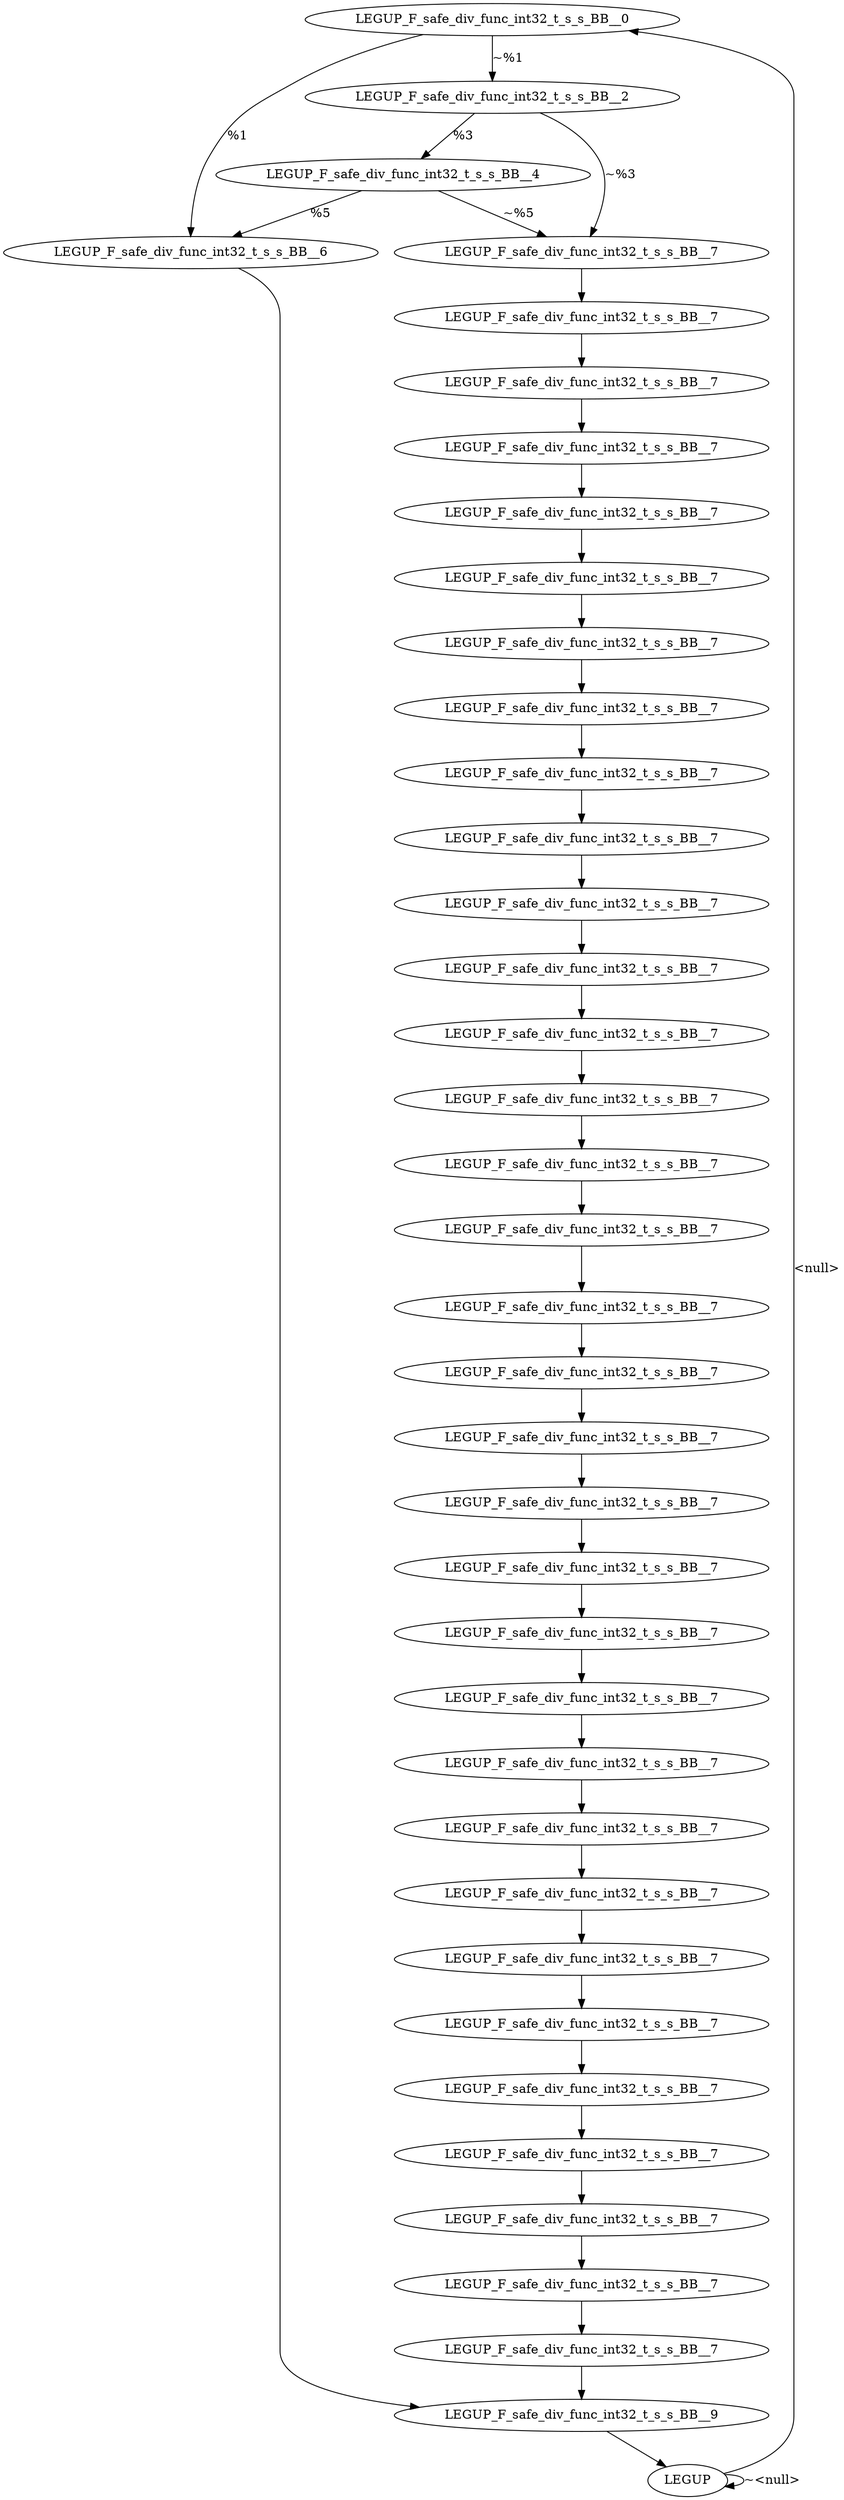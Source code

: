 digraph {
Node0x2b4c600[label="LEGUP_F_safe_div_func_int32_t_s_s_BB__0"];
Node0x2b4c460[label="LEGUP"];
Node0x2b4c460 -> Node0x2b4c600[label="<null>"];
Node0x2b4c460 -> Node0x2b4c460[label="~<null>"];
Node0x2b4c870[label="LEGUP_F_safe_div_func_int32_t_s_s_BB__6"];
Node0x2b4c600 -> Node0x2b4c870[label="%1"];
Node0x2b4c6d0[label="LEGUP_F_safe_div_func_int32_t_s_s_BB__2"];
Node0x2b4c600 -> Node0x2b4c6d0[label="~%1"];
Node0x2b4c7a0[label="LEGUP_F_safe_div_func_int32_t_s_s_BB__4"];
Node0x2b4c6d0 -> Node0x2b4c7a0[label="%3"];
Node0x2b4c940[label="LEGUP_F_safe_div_func_int32_t_s_s_BB__7"];
Node0x2b4c6d0 -> Node0x2b4c940[label="~%3"];
Node0x2b4c7a0 -> Node0x2b4c870[label="%5"];
Node0x2b4c7a0 -> Node0x2b4c940[label="~%5"];
Node0x2b479a0[label="LEGUP_F_safe_div_func_int32_t_s_s_BB__9"];
Node0x2b4c870 -> Node0x2b479a0;
Node0x2b4ca10[label="LEGUP_F_safe_div_func_int32_t_s_s_BB__7"];
Node0x2b4c940 -> Node0x2b4ca10;
Node0x2b4cae0[label="LEGUP_F_safe_div_func_int32_t_s_s_BB__7"];
Node0x2b4ca10 -> Node0x2b4cae0;
Node0x2b4cbb0[label="LEGUP_F_safe_div_func_int32_t_s_s_BB__7"];
Node0x2b4cae0 -> Node0x2b4cbb0;
Node0x2b4cc80[label="LEGUP_F_safe_div_func_int32_t_s_s_BB__7"];
Node0x2b4cbb0 -> Node0x2b4cc80;
Node0x2b4cd50[label="LEGUP_F_safe_div_func_int32_t_s_s_BB__7"];
Node0x2b4cc80 -> Node0x2b4cd50;
Node0x2b4ce20[label="LEGUP_F_safe_div_func_int32_t_s_s_BB__7"];
Node0x2b4cd50 -> Node0x2b4ce20;
Node0x2b4cef0[label="LEGUP_F_safe_div_func_int32_t_s_s_BB__7"];
Node0x2b4ce20 -> Node0x2b4cef0;
Node0x2b4cfc0[label="LEGUP_F_safe_div_func_int32_t_s_s_BB__7"];
Node0x2b4cef0 -> Node0x2b4cfc0;
Node0x2b4d090[label="LEGUP_F_safe_div_func_int32_t_s_s_BB__7"];
Node0x2b4cfc0 -> Node0x2b4d090;
Node0x2b4d160[label="LEGUP_F_safe_div_func_int32_t_s_s_BB__7"];
Node0x2b4d090 -> Node0x2b4d160;
Node0x2b4d230[label="LEGUP_F_safe_div_func_int32_t_s_s_BB__7"];
Node0x2b4d160 -> Node0x2b4d230;
Node0x2b4d300[label="LEGUP_F_safe_div_func_int32_t_s_s_BB__7"];
Node0x2b4d230 -> Node0x2b4d300;
Node0x2b4d3d0[label="LEGUP_F_safe_div_func_int32_t_s_s_BB__7"];
Node0x2b4d300 -> Node0x2b4d3d0;
Node0x2b4d4a0[label="LEGUP_F_safe_div_func_int32_t_s_s_BB__7"];
Node0x2b4d3d0 -> Node0x2b4d4a0;
Node0x2b4d570[label="LEGUP_F_safe_div_func_int32_t_s_s_BB__7"];
Node0x2b4d4a0 -> Node0x2b4d570;
Node0x2b4d640[label="LEGUP_F_safe_div_func_int32_t_s_s_BB__7"];
Node0x2b4d570 -> Node0x2b4d640;
Node0x2b4d710[label="LEGUP_F_safe_div_func_int32_t_s_s_BB__7"];
Node0x2b4d640 -> Node0x2b4d710;
Node0x2b4d7e0[label="LEGUP_F_safe_div_func_int32_t_s_s_BB__7"];
Node0x2b4d710 -> Node0x2b4d7e0;
Node0x2b4d8b0[label="LEGUP_F_safe_div_func_int32_t_s_s_BB__7"];
Node0x2b4d7e0 -> Node0x2b4d8b0;
Node0x2b4d980[label="LEGUP_F_safe_div_func_int32_t_s_s_BB__7"];
Node0x2b4d8b0 -> Node0x2b4d980;
Node0x2b4da50[label="LEGUP_F_safe_div_func_int32_t_s_s_BB__7"];
Node0x2b4d980 -> Node0x2b4da50;
Node0x2b4db20[label="LEGUP_F_safe_div_func_int32_t_s_s_BB__7"];
Node0x2b4da50 -> Node0x2b4db20;
Node0x2b4dbf0[label="LEGUP_F_safe_div_func_int32_t_s_s_BB__7"];
Node0x2b4db20 -> Node0x2b4dbf0;
Node0x2b4dcc0[label="LEGUP_F_safe_div_func_int32_t_s_s_BB__7"];
Node0x2b4dbf0 -> Node0x2b4dcc0;
Node0x2b4dd90[label="LEGUP_F_safe_div_func_int32_t_s_s_BB__7"];
Node0x2b4dcc0 -> Node0x2b4dd90;
Node0x2b4de60[label="LEGUP_F_safe_div_func_int32_t_s_s_BB__7"];
Node0x2b4dd90 -> Node0x2b4de60;
Node0x2b474c0[label="LEGUP_F_safe_div_func_int32_t_s_s_BB__7"];
Node0x2b4de60 -> Node0x2b474c0;
Node0x2b47590[label="LEGUP_F_safe_div_func_int32_t_s_s_BB__7"];
Node0x2b474c0 -> Node0x2b47590;
Node0x2b47660[label="LEGUP_F_safe_div_func_int32_t_s_s_BB__7"];
Node0x2b47590 -> Node0x2b47660;
Node0x2b47730[label="LEGUP_F_safe_div_func_int32_t_s_s_BB__7"];
Node0x2b47660 -> Node0x2b47730;
Node0x2b47800[label="LEGUP_F_safe_div_func_int32_t_s_s_BB__7"];
Node0x2b47730 -> Node0x2b47800;
Node0x2b478d0[label="LEGUP_F_safe_div_func_int32_t_s_s_BB__7"];
Node0x2b47800 -> Node0x2b478d0;
Node0x2b478d0 -> Node0x2b479a0;
Node0x2b479a0 -> Node0x2b4c460;
}
